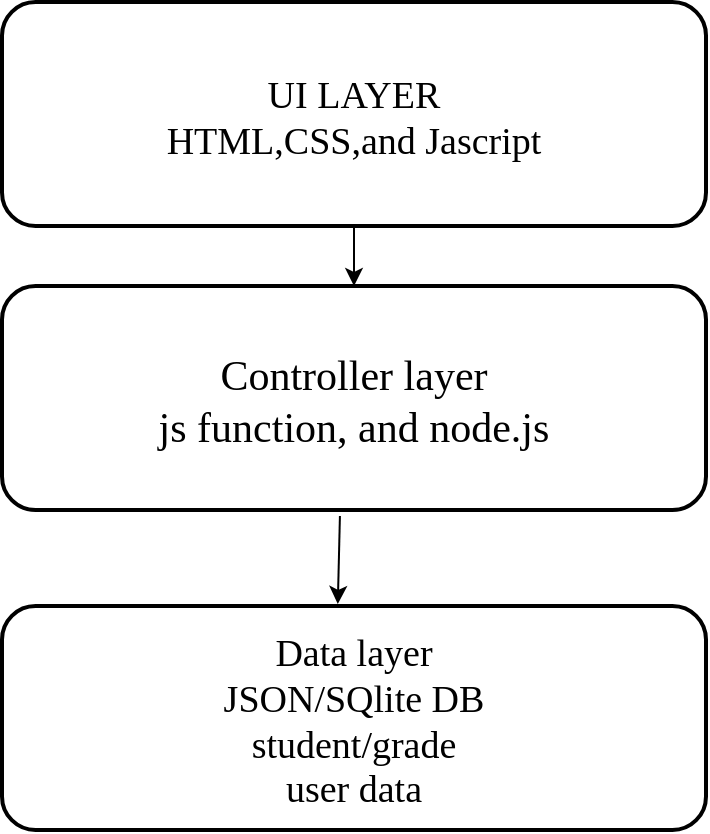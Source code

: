 <mxfile version="27.0.9">
  <diagram name="Page-1" id="rlqBd4GuxU5afIIJ2dNM">
    <mxGraphModel dx="872" dy="537" grid="1" gridSize="10" guides="1" tooltips="1" connect="1" arrows="1" fold="1" page="1" pageScale="1" pageWidth="850" pageHeight="1100" math="0" shadow="0">
      <root>
        <mxCell id="0" />
        <mxCell id="1" parent="0" />
        <mxCell id="t8QMmrZUIDqJVhNvkswf-1" value="UI LAYER&lt;div&gt;HTML,CSS,and Jascript&lt;/div&gt;" style="rounded=1;whiteSpace=wrap;html=1;fontFamily=Times New Roman;fontSize=19;spacing=6;spacingTop=3;strokeWidth=2;" vertex="1" parent="1">
          <mxGeometry x="280" y="178" width="352" height="112" as="geometry" />
        </mxCell>
        <mxCell id="t8QMmrZUIDqJVhNvkswf-2" value="Controller layer&lt;div&gt;js function, and node.js&lt;/div&gt;" style="rounded=1;whiteSpace=wrap;html=1;fontFamily=Times New Roman;fontSize=21;spacing=6;spacingTop=3;strokeWidth=2;labelBackgroundColor=none;" vertex="1" parent="1">
          <mxGeometry x="280" y="320" width="352" height="112" as="geometry" />
        </mxCell>
        <mxCell id="t8QMmrZUIDqJVhNvkswf-3" value="Data layer&lt;div&gt;JSON/SQlite DB&lt;/div&gt;&lt;div&gt;student/grade&lt;/div&gt;&lt;div&gt;user data&lt;/div&gt;" style="rounded=1;whiteSpace=wrap;html=1;fontFamily=Times New Roman;fontSize=19;spacing=6;spacingTop=3;strokeWidth=2;" vertex="1" parent="1">
          <mxGeometry x="280" y="480" width="352" height="112" as="geometry" />
        </mxCell>
        <mxCell id="t8QMmrZUIDqJVhNvkswf-4" value="" style="endArrow=classic;html=1;rounded=0;entryX=0.5;entryY=0;entryDx=0;entryDy=0;" edge="1" parent="1" source="t8QMmrZUIDqJVhNvkswf-1" target="t8QMmrZUIDqJVhNvkswf-2">
          <mxGeometry width="50" height="50" relative="1" as="geometry">
            <mxPoint x="400" y="510" as="sourcePoint" />
            <mxPoint x="450" y="460" as="targetPoint" />
          </mxGeometry>
        </mxCell>
        <mxCell id="t8QMmrZUIDqJVhNvkswf-6" value="" style="endArrow=classic;html=1;rounded=0;entryX=0.477;entryY=-0.009;entryDx=0;entryDy=0;entryPerimeter=0;exitX=0.48;exitY=1.027;exitDx=0;exitDy=0;exitPerimeter=0;" edge="1" parent="1" source="t8QMmrZUIDqJVhNvkswf-2" target="t8QMmrZUIDqJVhNvkswf-3">
          <mxGeometry width="50" height="50" relative="1" as="geometry">
            <mxPoint x="466" y="300" as="sourcePoint" />
            <mxPoint x="466" y="330" as="targetPoint" />
          </mxGeometry>
        </mxCell>
      </root>
    </mxGraphModel>
  </diagram>
</mxfile>

